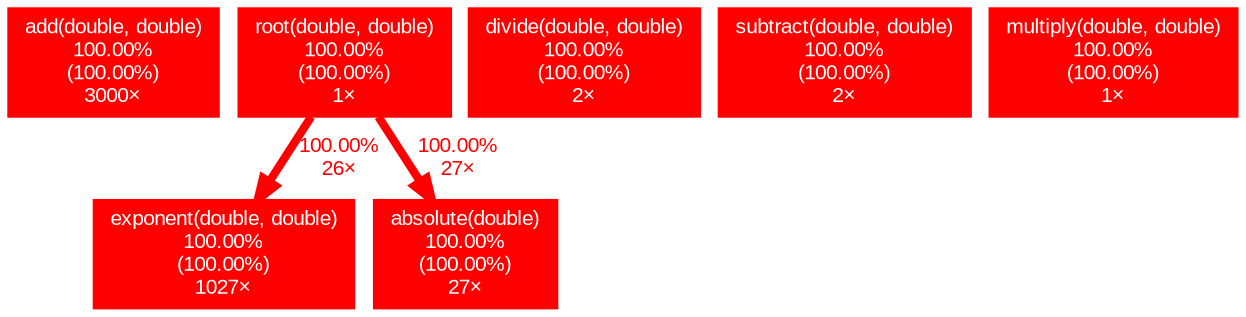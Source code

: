 digraph {
	graph [fontname=Arial, nodesep=0.125, ranksep=0.25];
	node [fontcolor=white, fontname=Arial, height=0, shape=box, style=filled, width=0];
	edge [fontname=Arial];
	8 [color="#ff0000", fontcolor="#ffffff", fontsize="10.00", label="add(double, double)\n100.00%\n(100.00%)\n3000×"];
	9 [color="#ff0000", fontcolor="#ffffff", fontsize="10.00", label="exponent(double, double)\n100.00%\n(100.00%)\n1027×"];
	10 [color="#ff0000", fontcolor="#ffffff", fontsize="10.00", label="absolute(double)\n100.00%\n(100.00%)\n27×"];
	11 [color="#ff0000", fontcolor="#ffffff", fontsize="10.00", label="divide(double, double)\n100.00%\n(100.00%)\n2×"];
	12 [color="#ff0000", fontcolor="#ffffff", fontsize="10.00", label="subtract(double, double)\n100.00%\n(100.00%)\n2×"];
	13 [color="#ff0000", fontcolor="#ffffff", fontsize="10.00", label="root(double, double)\n100.00%\n(100.00%)\n1×"];
	13 -> 9 [arrowsize="1.00", color="#ff0000", fontcolor="#ff0000", fontsize="10.00", label="100.00%\n26×", labeldistance="4.00", penwidth="4.00"];
	13 -> 10 [arrowsize="1.00", color="#ff0000", fontcolor="#ff0000", fontsize="10.00", label="100.00%\n27×", labeldistance="4.00", penwidth="4.00"];
	14 [color="#ff0000", fontcolor="#ffffff", fontsize="10.00", label="multiply(double, double)\n100.00%\n(100.00%)\n1×"];
}

